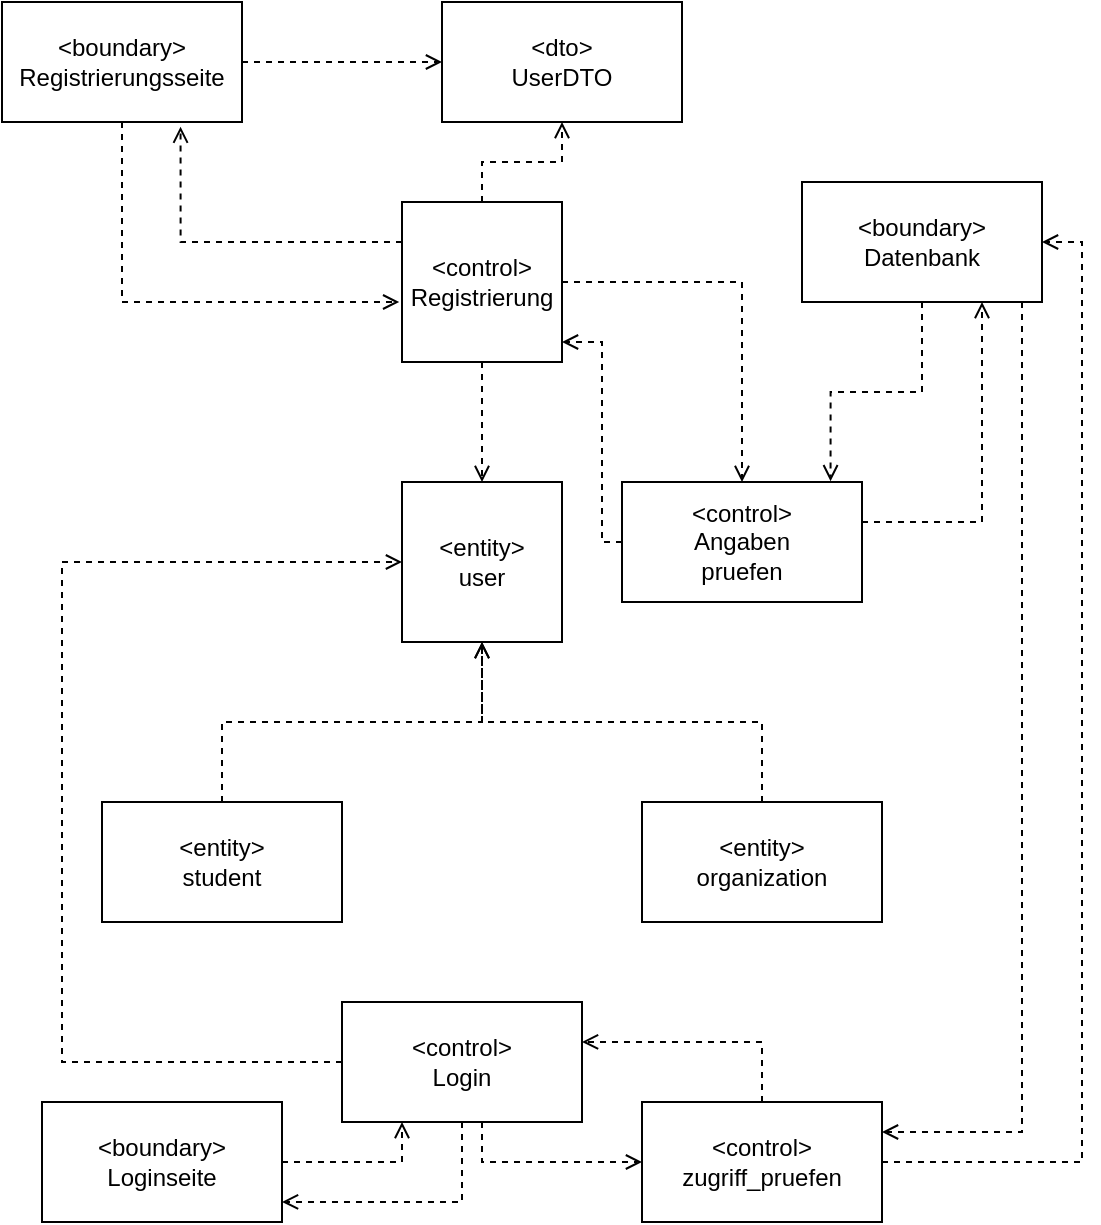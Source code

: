 <mxfile version="17.4.5" type="device"><diagram id="C5RBs43oDa-KdzZeNtuy" name="Page-1"><mxGraphModel dx="1114" dy="622" grid="1" gridSize="10" guides="1" tooltips="1" connect="1" arrows="1" fold="1" page="1" pageScale="1" pageWidth="827" pageHeight="1169" math="0" shadow="0"><root><mxCell id="WIyWlLk6GJQsqaUBKTNV-0"/><mxCell id="WIyWlLk6GJQsqaUBKTNV-1" parent="WIyWlLk6GJQsqaUBKTNV-0"/><mxCell id="JbvNO5WF17-5NGWWTB2i-3" style="edgeStyle=orthogonalEdgeStyle;rounded=0;orthogonalLoop=1;jettySize=auto;html=1;entryX=0.5;entryY=0;entryDx=0;entryDy=0;dashed=1;endArrow=open;endFill=0;" edge="1" parent="WIyWlLk6GJQsqaUBKTNV-1" source="JbvNO5WF17-5NGWWTB2i-0" target="JbvNO5WF17-5NGWWTB2i-1"><mxGeometry relative="1" as="geometry"/></mxCell><mxCell id="JbvNO5WF17-5NGWWTB2i-10" style="edgeStyle=orthogonalEdgeStyle;rounded=0;orthogonalLoop=1;jettySize=auto;html=1;entryX=0.5;entryY=0;entryDx=0;entryDy=0;dashed=1;endArrow=open;endFill=0;" edge="1" parent="WIyWlLk6GJQsqaUBKTNV-1" source="JbvNO5WF17-5NGWWTB2i-0" target="JbvNO5WF17-5NGWWTB2i-8"><mxGeometry relative="1" as="geometry"/></mxCell><mxCell id="JbvNO5WF17-5NGWWTB2i-15" style="edgeStyle=orthogonalEdgeStyle;rounded=0;orthogonalLoop=1;jettySize=auto;html=1;entryX=0.5;entryY=1;entryDx=0;entryDy=0;dashed=1;endArrow=open;endFill=0;" edge="1" parent="WIyWlLk6GJQsqaUBKTNV-1" source="JbvNO5WF17-5NGWWTB2i-0" target="JbvNO5WF17-5NGWWTB2i-14"><mxGeometry relative="1" as="geometry"/></mxCell><mxCell id="JbvNO5WF17-5NGWWTB2i-18" style="edgeStyle=orthogonalEdgeStyle;rounded=0;orthogonalLoop=1;jettySize=auto;html=1;dashed=1;endArrow=open;endFill=0;entryX=0.744;entryY=1.039;entryDx=0;entryDy=0;entryPerimeter=0;" edge="1" parent="WIyWlLk6GJQsqaUBKTNV-1" source="JbvNO5WF17-5NGWWTB2i-0" target="JbvNO5WF17-5NGWWTB2i-16"><mxGeometry relative="1" as="geometry"><mxPoint x="240" y="260" as="targetPoint"/><Array as="points"><mxPoint x="249" y="240"/></Array></mxGeometry></mxCell><mxCell id="JbvNO5WF17-5NGWWTB2i-0" value="&lt;div&gt;&amp;lt;control&amp;gt;&lt;/div&gt;&lt;div&gt;Registrierung&lt;br&gt;&lt;/div&gt;" style="whiteSpace=wrap;html=1;aspect=fixed;" vertex="1" parent="WIyWlLk6GJQsqaUBKTNV-1"><mxGeometry x="360" y="220" width="80" height="80" as="geometry"/></mxCell><mxCell id="JbvNO5WF17-5NGWWTB2i-1" value="&lt;div&gt;&amp;lt;entity&amp;gt;&lt;/div&gt;&lt;div&gt;user&lt;br&gt;&lt;/div&gt;" style="whiteSpace=wrap;html=1;aspect=fixed;" vertex="1" parent="WIyWlLk6GJQsqaUBKTNV-1"><mxGeometry x="360" y="360" width="80" height="80" as="geometry"/></mxCell><mxCell id="JbvNO5WF17-5NGWWTB2i-7" style="edgeStyle=orthogonalEdgeStyle;rounded=0;orthogonalLoop=1;jettySize=auto;html=1;dashed=1;endArrow=open;endFill=0;" edge="1" parent="WIyWlLk6GJQsqaUBKTNV-1" source="JbvNO5WF17-5NGWWTB2i-4"><mxGeometry relative="1" as="geometry"><mxPoint x="400" y="440" as="targetPoint"/><Array as="points"><mxPoint x="270" y="480"/><mxPoint x="400" y="480"/></Array></mxGeometry></mxCell><mxCell id="JbvNO5WF17-5NGWWTB2i-4" value="&lt;div&gt;&amp;lt;entity&amp;gt;&lt;/div&gt;&lt;div&gt;student&lt;br&gt;&lt;/div&gt;" style="whiteSpace=wrap;html=1;" vertex="1" parent="WIyWlLk6GJQsqaUBKTNV-1"><mxGeometry x="210" y="520" width="120" height="60" as="geometry"/></mxCell><mxCell id="JbvNO5WF17-5NGWWTB2i-6" style="edgeStyle=orthogonalEdgeStyle;rounded=0;orthogonalLoop=1;jettySize=auto;html=1;entryX=0.5;entryY=1;entryDx=0;entryDy=0;dashed=1;endArrow=open;endFill=0;" edge="1" parent="WIyWlLk6GJQsqaUBKTNV-1" source="JbvNO5WF17-5NGWWTB2i-5" target="JbvNO5WF17-5NGWWTB2i-1"><mxGeometry relative="1" as="geometry"><Array as="points"><mxPoint x="540" y="480"/><mxPoint x="400" y="480"/></Array></mxGeometry></mxCell><mxCell id="JbvNO5WF17-5NGWWTB2i-5" value="&lt;div&gt;&amp;lt;entity&amp;gt;&lt;/div&gt;&lt;span class=&quot;module__title__link&quot;&gt;organization&lt;/span&gt;" style="whiteSpace=wrap;html=1;" vertex="1" parent="WIyWlLk6GJQsqaUBKTNV-1"><mxGeometry x="480" y="520" width="120" height="60" as="geometry"/></mxCell><mxCell id="JbvNO5WF17-5NGWWTB2i-9" style="edgeStyle=orthogonalEdgeStyle;rounded=0;orthogonalLoop=1;jettySize=auto;html=1;dashed=1;endArrow=open;endFill=0;" edge="1" parent="WIyWlLk6GJQsqaUBKTNV-1" source="JbvNO5WF17-5NGWWTB2i-8"><mxGeometry relative="1" as="geometry"><mxPoint x="440" y="290" as="targetPoint"/><Array as="points"><mxPoint x="460" y="390"/><mxPoint x="460" y="290"/><mxPoint x="441" y="290"/></Array></mxGeometry></mxCell><mxCell id="JbvNO5WF17-5NGWWTB2i-13" style="edgeStyle=orthogonalEdgeStyle;rounded=0;orthogonalLoop=1;jettySize=auto;html=1;dashed=1;endArrow=open;endFill=0;entryX=0.75;entryY=1;entryDx=0;entryDy=0;" edge="1" parent="WIyWlLk6GJQsqaUBKTNV-1" source="JbvNO5WF17-5NGWWTB2i-8" target="JbvNO5WF17-5NGWWTB2i-11"><mxGeometry relative="1" as="geometry"><mxPoint x="680" y="270" as="targetPoint"/><Array as="points"><mxPoint x="650" y="380"/></Array></mxGeometry></mxCell><mxCell id="JbvNO5WF17-5NGWWTB2i-8" value="&lt;div&gt;&amp;lt;control&amp;gt;&lt;/div&gt;&lt;div&gt;Angaben&lt;br&gt;&lt;/div&gt;pruefen" style="whiteSpace=wrap;html=1;" vertex="1" parent="WIyWlLk6GJQsqaUBKTNV-1"><mxGeometry x="470" y="360" width="120" height="60" as="geometry"/></mxCell><mxCell id="JbvNO5WF17-5NGWWTB2i-12" style="edgeStyle=orthogonalEdgeStyle;rounded=0;orthogonalLoop=1;jettySize=auto;html=1;entryX=0.869;entryY=-0.006;entryDx=0;entryDy=0;entryPerimeter=0;dashed=1;endArrow=open;endFill=0;" edge="1" parent="WIyWlLk6GJQsqaUBKTNV-1" source="JbvNO5WF17-5NGWWTB2i-11" target="JbvNO5WF17-5NGWWTB2i-8"><mxGeometry relative="1" as="geometry"/></mxCell><mxCell id="JbvNO5WF17-5NGWWTB2i-38" style="edgeStyle=orthogonalEdgeStyle;rounded=0;orthogonalLoop=1;jettySize=auto;html=1;entryX=1;entryY=0.25;entryDx=0;entryDy=0;dashed=1;endArrow=open;endFill=0;" edge="1" parent="WIyWlLk6GJQsqaUBKTNV-1" source="JbvNO5WF17-5NGWWTB2i-11" target="JbvNO5WF17-5NGWWTB2i-36"><mxGeometry relative="1" as="geometry"><Array as="points"><mxPoint x="670" y="685"/></Array></mxGeometry></mxCell><mxCell id="JbvNO5WF17-5NGWWTB2i-11" value="&lt;div&gt;&amp;lt;boundary&amp;gt;&lt;/div&gt;&lt;div&gt;Datenbank&lt;br&gt;&lt;/div&gt;" style="whiteSpace=wrap;html=1;" vertex="1" parent="WIyWlLk6GJQsqaUBKTNV-1"><mxGeometry x="560" y="210" width="120" height="60" as="geometry"/></mxCell><mxCell id="JbvNO5WF17-5NGWWTB2i-14" value="&lt;div&gt;&amp;lt;dto&amp;gt;&lt;/div&gt;&lt;div&gt;UserDTO&lt;br&gt;&lt;/div&gt;" style="whiteSpace=wrap;html=1;" vertex="1" parent="WIyWlLk6GJQsqaUBKTNV-1"><mxGeometry x="380" y="120" width="120" height="60" as="geometry"/></mxCell><mxCell id="JbvNO5WF17-5NGWWTB2i-17" style="edgeStyle=orthogonalEdgeStyle;rounded=0;orthogonalLoop=1;jettySize=auto;html=1;entryX=0;entryY=0.5;entryDx=0;entryDy=0;dashed=1;endArrow=open;endFill=0;" edge="1" parent="WIyWlLk6GJQsqaUBKTNV-1" source="JbvNO5WF17-5NGWWTB2i-16" target="JbvNO5WF17-5NGWWTB2i-14"><mxGeometry relative="1" as="geometry"/></mxCell><mxCell id="JbvNO5WF17-5NGWWTB2i-19" style="edgeStyle=orthogonalEdgeStyle;rounded=0;orthogonalLoop=1;jettySize=auto;html=1;entryX=-0.017;entryY=0.617;entryDx=0;entryDy=0;entryPerimeter=0;dashed=1;endArrow=open;endFill=0;" edge="1" parent="WIyWlLk6GJQsqaUBKTNV-1" source="JbvNO5WF17-5NGWWTB2i-16" target="JbvNO5WF17-5NGWWTB2i-0"><mxGeometry relative="1" as="geometry"><Array as="points"><mxPoint x="220" y="270"/><mxPoint x="359" y="270"/></Array></mxGeometry></mxCell><mxCell id="JbvNO5WF17-5NGWWTB2i-16" value="&lt;div&gt;&amp;lt;boundary&amp;gt;&lt;br&gt;&lt;/div&gt;&lt;div&gt;Registrierungsseite&lt;/div&gt;" style="whiteSpace=wrap;html=1;" vertex="1" parent="WIyWlLk6GJQsqaUBKTNV-1"><mxGeometry x="160" y="120" width="120" height="60" as="geometry"/></mxCell><mxCell id="JbvNO5WF17-5NGWWTB2i-24" style="edgeStyle=orthogonalEdgeStyle;rounded=0;orthogonalLoop=1;jettySize=auto;html=1;entryX=0;entryY=0.5;entryDx=0;entryDy=0;dashed=1;endArrow=open;endFill=0;" edge="1" parent="WIyWlLk6GJQsqaUBKTNV-1" source="JbvNO5WF17-5NGWWTB2i-23" target="JbvNO5WF17-5NGWWTB2i-1"><mxGeometry relative="1" as="geometry"><Array as="points"><mxPoint x="190" y="650"/><mxPoint x="190" y="400"/></Array></mxGeometry></mxCell><mxCell id="JbvNO5WF17-5NGWWTB2i-34" style="edgeStyle=orthogonalEdgeStyle;rounded=0;orthogonalLoop=1;jettySize=auto;html=1;entryX=1;entryY=0.833;entryDx=0;entryDy=0;entryPerimeter=0;dashed=1;endArrow=open;endFill=0;" edge="1" parent="WIyWlLk6GJQsqaUBKTNV-1" source="JbvNO5WF17-5NGWWTB2i-23" target="JbvNO5WF17-5NGWWTB2i-25"><mxGeometry relative="1" as="geometry"><Array as="points"><mxPoint x="390" y="720"/></Array></mxGeometry></mxCell><mxCell id="JbvNO5WF17-5NGWWTB2i-41" style="edgeStyle=orthogonalEdgeStyle;rounded=0;orthogonalLoop=1;jettySize=auto;html=1;dashed=1;endArrow=open;endFill=0;entryX=0;entryY=0.5;entryDx=0;entryDy=0;" edge="1" parent="WIyWlLk6GJQsqaUBKTNV-1" source="JbvNO5WF17-5NGWWTB2i-23" target="JbvNO5WF17-5NGWWTB2i-36"><mxGeometry relative="1" as="geometry"><mxPoint x="430" y="700" as="targetPoint"/><Array as="points"><mxPoint x="400" y="700"/></Array></mxGeometry></mxCell><mxCell id="JbvNO5WF17-5NGWWTB2i-23" value="&lt;div&gt;&amp;lt;control&amp;gt;&lt;/div&gt;&lt;div&gt;Login&lt;br&gt;&lt;/div&gt;" style="whiteSpace=wrap;html=1;" vertex="1" parent="WIyWlLk6GJQsqaUBKTNV-1"><mxGeometry x="330" y="620" width="120" height="60" as="geometry"/></mxCell><mxCell id="JbvNO5WF17-5NGWWTB2i-35" style="edgeStyle=orthogonalEdgeStyle;rounded=0;orthogonalLoop=1;jettySize=auto;html=1;entryX=0.25;entryY=1;entryDx=0;entryDy=0;dashed=1;endArrow=open;endFill=0;" edge="1" parent="WIyWlLk6GJQsqaUBKTNV-1" source="JbvNO5WF17-5NGWWTB2i-25" target="JbvNO5WF17-5NGWWTB2i-23"><mxGeometry relative="1" as="geometry"/></mxCell><mxCell id="JbvNO5WF17-5NGWWTB2i-25" value="&lt;div&gt;&amp;lt;boundary&amp;gt;&lt;/div&gt;&lt;div&gt;Loginseite&lt;br&gt;&lt;/div&gt;" style="whiteSpace=wrap;html=1;" vertex="1" parent="WIyWlLk6GJQsqaUBKTNV-1"><mxGeometry x="180" y="670" width="120" height="60" as="geometry"/></mxCell><mxCell id="JbvNO5WF17-5NGWWTB2i-37" style="edgeStyle=orthogonalEdgeStyle;rounded=0;orthogonalLoop=1;jettySize=auto;html=1;entryX=1;entryY=0.5;entryDx=0;entryDy=0;dashed=1;endArrow=open;endFill=0;" edge="1" parent="WIyWlLk6GJQsqaUBKTNV-1" source="JbvNO5WF17-5NGWWTB2i-36" target="JbvNO5WF17-5NGWWTB2i-11"><mxGeometry relative="1" as="geometry"><Array as="points"><mxPoint x="700" y="700"/><mxPoint x="700" y="240"/></Array></mxGeometry></mxCell><mxCell id="JbvNO5WF17-5NGWWTB2i-40" style="edgeStyle=orthogonalEdgeStyle;rounded=0;orthogonalLoop=1;jettySize=auto;html=1;entryX=1;entryY=0.333;entryDx=0;entryDy=0;entryPerimeter=0;dashed=1;endArrow=open;endFill=0;" edge="1" parent="WIyWlLk6GJQsqaUBKTNV-1" source="JbvNO5WF17-5NGWWTB2i-36" target="JbvNO5WF17-5NGWWTB2i-23"><mxGeometry relative="1" as="geometry"><Array as="points"><mxPoint x="540" y="640"/></Array></mxGeometry></mxCell><mxCell id="JbvNO5WF17-5NGWWTB2i-36" value="&lt;div&gt;&amp;lt;control&amp;gt;&lt;/div&gt;&lt;div&gt;zugriff_pruefen&lt;br&gt;&lt;/div&gt;" style="whiteSpace=wrap;html=1;" vertex="1" parent="WIyWlLk6GJQsqaUBKTNV-1"><mxGeometry x="480" y="670" width="120" height="60" as="geometry"/></mxCell></root></mxGraphModel></diagram></mxfile>